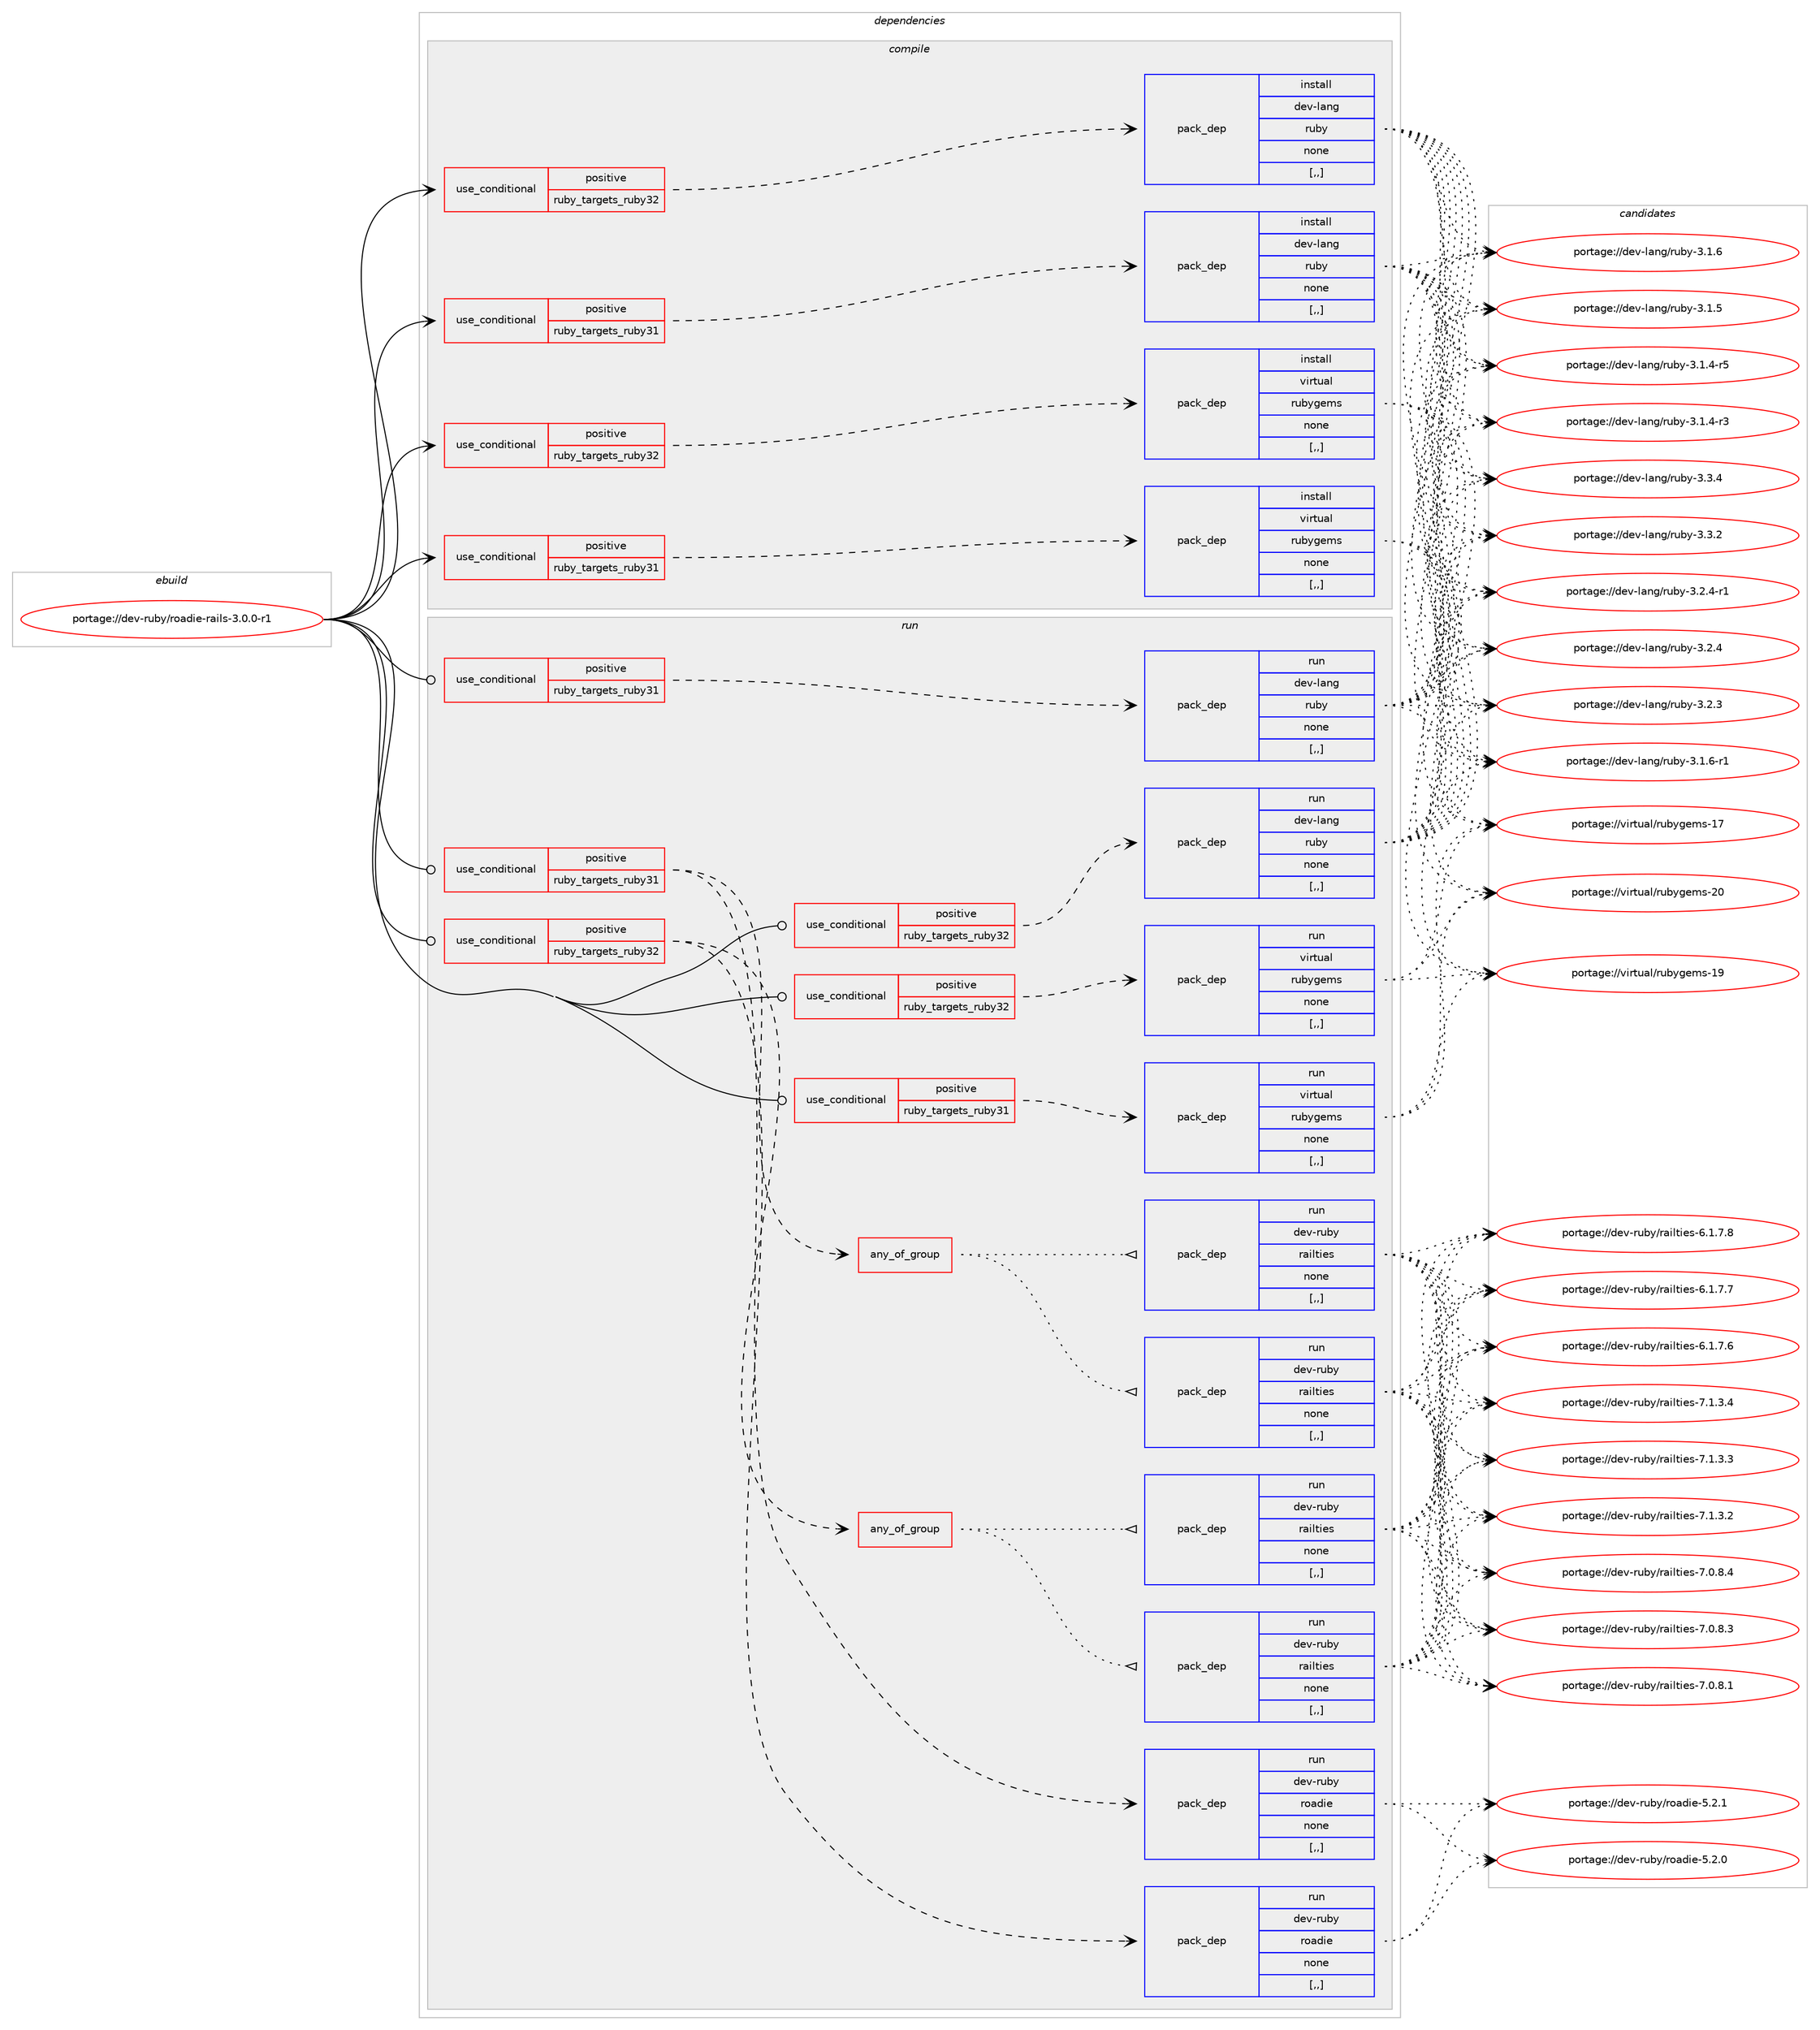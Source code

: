 digraph prolog {

# *************
# Graph options
# *************

newrank=true;
concentrate=true;
compound=true;
graph [rankdir=LR,fontname=Helvetica,fontsize=10,ranksep=1.5];#, ranksep=2.5, nodesep=0.2];
edge  [arrowhead=vee];
node  [fontname=Helvetica,fontsize=10];

# **********
# The ebuild
# **********

subgraph cluster_leftcol {
color=gray;
label=<<i>ebuild</i>>;
id [label="portage://dev-ruby/roadie-rails-3.0.0-r1", color=red, width=4, href="../dev-ruby/roadie-rails-3.0.0-r1.svg"];
}

# ****************
# The dependencies
# ****************

subgraph cluster_midcol {
color=gray;
label=<<i>dependencies</i>>;
subgraph cluster_compile {
fillcolor="#eeeeee";
style=filled;
label=<<i>compile</i>>;
subgraph cond54566 {
dependency198627 [label=<<TABLE BORDER="0" CELLBORDER="1" CELLSPACING="0" CELLPADDING="4"><TR><TD ROWSPAN="3" CELLPADDING="10">use_conditional</TD></TR><TR><TD>positive</TD></TR><TR><TD>ruby_targets_ruby31</TD></TR></TABLE>>, shape=none, color=red];
subgraph pack142695 {
dependency198628 [label=<<TABLE BORDER="0" CELLBORDER="1" CELLSPACING="0" CELLPADDING="4" WIDTH="220"><TR><TD ROWSPAN="6" CELLPADDING="30">pack_dep</TD></TR><TR><TD WIDTH="110">install</TD></TR><TR><TD>dev-lang</TD></TR><TR><TD>ruby</TD></TR><TR><TD>none</TD></TR><TR><TD>[,,]</TD></TR></TABLE>>, shape=none, color=blue];
}
dependency198627:e -> dependency198628:w [weight=20,style="dashed",arrowhead="vee"];
}
id:e -> dependency198627:w [weight=20,style="solid",arrowhead="vee"];
subgraph cond54567 {
dependency198629 [label=<<TABLE BORDER="0" CELLBORDER="1" CELLSPACING="0" CELLPADDING="4"><TR><TD ROWSPAN="3" CELLPADDING="10">use_conditional</TD></TR><TR><TD>positive</TD></TR><TR><TD>ruby_targets_ruby31</TD></TR></TABLE>>, shape=none, color=red];
subgraph pack142696 {
dependency198630 [label=<<TABLE BORDER="0" CELLBORDER="1" CELLSPACING="0" CELLPADDING="4" WIDTH="220"><TR><TD ROWSPAN="6" CELLPADDING="30">pack_dep</TD></TR><TR><TD WIDTH="110">install</TD></TR><TR><TD>virtual</TD></TR><TR><TD>rubygems</TD></TR><TR><TD>none</TD></TR><TR><TD>[,,]</TD></TR></TABLE>>, shape=none, color=blue];
}
dependency198629:e -> dependency198630:w [weight=20,style="dashed",arrowhead="vee"];
}
id:e -> dependency198629:w [weight=20,style="solid",arrowhead="vee"];
subgraph cond54568 {
dependency198631 [label=<<TABLE BORDER="0" CELLBORDER="1" CELLSPACING="0" CELLPADDING="4"><TR><TD ROWSPAN="3" CELLPADDING="10">use_conditional</TD></TR><TR><TD>positive</TD></TR><TR><TD>ruby_targets_ruby32</TD></TR></TABLE>>, shape=none, color=red];
subgraph pack142697 {
dependency198632 [label=<<TABLE BORDER="0" CELLBORDER="1" CELLSPACING="0" CELLPADDING="4" WIDTH="220"><TR><TD ROWSPAN="6" CELLPADDING="30">pack_dep</TD></TR><TR><TD WIDTH="110">install</TD></TR><TR><TD>dev-lang</TD></TR><TR><TD>ruby</TD></TR><TR><TD>none</TD></TR><TR><TD>[,,]</TD></TR></TABLE>>, shape=none, color=blue];
}
dependency198631:e -> dependency198632:w [weight=20,style="dashed",arrowhead="vee"];
}
id:e -> dependency198631:w [weight=20,style="solid",arrowhead="vee"];
subgraph cond54569 {
dependency198633 [label=<<TABLE BORDER="0" CELLBORDER="1" CELLSPACING="0" CELLPADDING="4"><TR><TD ROWSPAN="3" CELLPADDING="10">use_conditional</TD></TR><TR><TD>positive</TD></TR><TR><TD>ruby_targets_ruby32</TD></TR></TABLE>>, shape=none, color=red];
subgraph pack142698 {
dependency198634 [label=<<TABLE BORDER="0" CELLBORDER="1" CELLSPACING="0" CELLPADDING="4" WIDTH="220"><TR><TD ROWSPAN="6" CELLPADDING="30">pack_dep</TD></TR><TR><TD WIDTH="110">install</TD></TR><TR><TD>virtual</TD></TR><TR><TD>rubygems</TD></TR><TR><TD>none</TD></TR><TR><TD>[,,]</TD></TR></TABLE>>, shape=none, color=blue];
}
dependency198633:e -> dependency198634:w [weight=20,style="dashed",arrowhead="vee"];
}
id:e -> dependency198633:w [weight=20,style="solid",arrowhead="vee"];
}
subgraph cluster_compileandrun {
fillcolor="#eeeeee";
style=filled;
label=<<i>compile and run</i>>;
}
subgraph cluster_run {
fillcolor="#eeeeee";
style=filled;
label=<<i>run</i>>;
subgraph cond54570 {
dependency198635 [label=<<TABLE BORDER="0" CELLBORDER="1" CELLSPACING="0" CELLPADDING="4"><TR><TD ROWSPAN="3" CELLPADDING="10">use_conditional</TD></TR><TR><TD>positive</TD></TR><TR><TD>ruby_targets_ruby31</TD></TR></TABLE>>, shape=none, color=red];
subgraph pack142699 {
dependency198636 [label=<<TABLE BORDER="0" CELLBORDER="1" CELLSPACING="0" CELLPADDING="4" WIDTH="220"><TR><TD ROWSPAN="6" CELLPADDING="30">pack_dep</TD></TR><TR><TD WIDTH="110">run</TD></TR><TR><TD>dev-lang</TD></TR><TR><TD>ruby</TD></TR><TR><TD>none</TD></TR><TR><TD>[,,]</TD></TR></TABLE>>, shape=none, color=blue];
}
dependency198635:e -> dependency198636:w [weight=20,style="dashed",arrowhead="vee"];
}
id:e -> dependency198635:w [weight=20,style="solid",arrowhead="odot"];
subgraph cond54571 {
dependency198637 [label=<<TABLE BORDER="0" CELLBORDER="1" CELLSPACING="0" CELLPADDING="4"><TR><TD ROWSPAN="3" CELLPADDING="10">use_conditional</TD></TR><TR><TD>positive</TD></TR><TR><TD>ruby_targets_ruby31</TD></TR></TABLE>>, shape=none, color=red];
subgraph pack142700 {
dependency198638 [label=<<TABLE BORDER="0" CELLBORDER="1" CELLSPACING="0" CELLPADDING="4" WIDTH="220"><TR><TD ROWSPAN="6" CELLPADDING="30">pack_dep</TD></TR><TR><TD WIDTH="110">run</TD></TR><TR><TD>dev-ruby</TD></TR><TR><TD>roadie</TD></TR><TR><TD>none</TD></TR><TR><TD>[,,]</TD></TR></TABLE>>, shape=none, color=blue];
}
dependency198637:e -> dependency198638:w [weight=20,style="dashed",arrowhead="vee"];
subgraph any1216 {
dependency198639 [label=<<TABLE BORDER="0" CELLBORDER="1" CELLSPACING="0" CELLPADDING="4"><TR><TD CELLPADDING="10">any_of_group</TD></TR></TABLE>>, shape=none, color=red];subgraph pack142701 {
dependency198640 [label=<<TABLE BORDER="0" CELLBORDER="1" CELLSPACING="0" CELLPADDING="4" WIDTH="220"><TR><TD ROWSPAN="6" CELLPADDING="30">pack_dep</TD></TR><TR><TD WIDTH="110">run</TD></TR><TR><TD>dev-ruby</TD></TR><TR><TD>railties</TD></TR><TR><TD>none</TD></TR><TR><TD>[,,]</TD></TR></TABLE>>, shape=none, color=blue];
}
dependency198639:e -> dependency198640:w [weight=20,style="dotted",arrowhead="oinv"];
subgraph pack142702 {
dependency198641 [label=<<TABLE BORDER="0" CELLBORDER="1" CELLSPACING="0" CELLPADDING="4" WIDTH="220"><TR><TD ROWSPAN="6" CELLPADDING="30">pack_dep</TD></TR><TR><TD WIDTH="110">run</TD></TR><TR><TD>dev-ruby</TD></TR><TR><TD>railties</TD></TR><TR><TD>none</TD></TR><TR><TD>[,,]</TD></TR></TABLE>>, shape=none, color=blue];
}
dependency198639:e -> dependency198641:w [weight=20,style="dotted",arrowhead="oinv"];
}
dependency198637:e -> dependency198639:w [weight=20,style="dashed",arrowhead="vee"];
}
id:e -> dependency198637:w [weight=20,style="solid",arrowhead="odot"];
subgraph cond54572 {
dependency198642 [label=<<TABLE BORDER="0" CELLBORDER="1" CELLSPACING="0" CELLPADDING="4"><TR><TD ROWSPAN="3" CELLPADDING="10">use_conditional</TD></TR><TR><TD>positive</TD></TR><TR><TD>ruby_targets_ruby31</TD></TR></TABLE>>, shape=none, color=red];
subgraph pack142703 {
dependency198643 [label=<<TABLE BORDER="0" CELLBORDER="1" CELLSPACING="0" CELLPADDING="4" WIDTH="220"><TR><TD ROWSPAN="6" CELLPADDING="30">pack_dep</TD></TR><TR><TD WIDTH="110">run</TD></TR><TR><TD>virtual</TD></TR><TR><TD>rubygems</TD></TR><TR><TD>none</TD></TR><TR><TD>[,,]</TD></TR></TABLE>>, shape=none, color=blue];
}
dependency198642:e -> dependency198643:w [weight=20,style="dashed",arrowhead="vee"];
}
id:e -> dependency198642:w [weight=20,style="solid",arrowhead="odot"];
subgraph cond54573 {
dependency198644 [label=<<TABLE BORDER="0" CELLBORDER="1" CELLSPACING="0" CELLPADDING="4"><TR><TD ROWSPAN="3" CELLPADDING="10">use_conditional</TD></TR><TR><TD>positive</TD></TR><TR><TD>ruby_targets_ruby32</TD></TR></TABLE>>, shape=none, color=red];
subgraph pack142704 {
dependency198645 [label=<<TABLE BORDER="0" CELLBORDER="1" CELLSPACING="0" CELLPADDING="4" WIDTH="220"><TR><TD ROWSPAN="6" CELLPADDING="30">pack_dep</TD></TR><TR><TD WIDTH="110">run</TD></TR><TR><TD>dev-lang</TD></TR><TR><TD>ruby</TD></TR><TR><TD>none</TD></TR><TR><TD>[,,]</TD></TR></TABLE>>, shape=none, color=blue];
}
dependency198644:e -> dependency198645:w [weight=20,style="dashed",arrowhead="vee"];
}
id:e -> dependency198644:w [weight=20,style="solid",arrowhead="odot"];
subgraph cond54574 {
dependency198646 [label=<<TABLE BORDER="0" CELLBORDER="1" CELLSPACING="0" CELLPADDING="4"><TR><TD ROWSPAN="3" CELLPADDING="10">use_conditional</TD></TR><TR><TD>positive</TD></TR><TR><TD>ruby_targets_ruby32</TD></TR></TABLE>>, shape=none, color=red];
subgraph pack142705 {
dependency198647 [label=<<TABLE BORDER="0" CELLBORDER="1" CELLSPACING="0" CELLPADDING="4" WIDTH="220"><TR><TD ROWSPAN="6" CELLPADDING="30">pack_dep</TD></TR><TR><TD WIDTH="110">run</TD></TR><TR><TD>dev-ruby</TD></TR><TR><TD>roadie</TD></TR><TR><TD>none</TD></TR><TR><TD>[,,]</TD></TR></TABLE>>, shape=none, color=blue];
}
dependency198646:e -> dependency198647:w [weight=20,style="dashed",arrowhead="vee"];
subgraph any1217 {
dependency198648 [label=<<TABLE BORDER="0" CELLBORDER="1" CELLSPACING="0" CELLPADDING="4"><TR><TD CELLPADDING="10">any_of_group</TD></TR></TABLE>>, shape=none, color=red];subgraph pack142706 {
dependency198649 [label=<<TABLE BORDER="0" CELLBORDER="1" CELLSPACING="0" CELLPADDING="4" WIDTH="220"><TR><TD ROWSPAN="6" CELLPADDING="30">pack_dep</TD></TR><TR><TD WIDTH="110">run</TD></TR><TR><TD>dev-ruby</TD></TR><TR><TD>railties</TD></TR><TR><TD>none</TD></TR><TR><TD>[,,]</TD></TR></TABLE>>, shape=none, color=blue];
}
dependency198648:e -> dependency198649:w [weight=20,style="dotted",arrowhead="oinv"];
subgraph pack142707 {
dependency198650 [label=<<TABLE BORDER="0" CELLBORDER="1" CELLSPACING="0" CELLPADDING="4" WIDTH="220"><TR><TD ROWSPAN="6" CELLPADDING="30">pack_dep</TD></TR><TR><TD WIDTH="110">run</TD></TR><TR><TD>dev-ruby</TD></TR><TR><TD>railties</TD></TR><TR><TD>none</TD></TR><TR><TD>[,,]</TD></TR></TABLE>>, shape=none, color=blue];
}
dependency198648:e -> dependency198650:w [weight=20,style="dotted",arrowhead="oinv"];
}
dependency198646:e -> dependency198648:w [weight=20,style="dashed",arrowhead="vee"];
}
id:e -> dependency198646:w [weight=20,style="solid",arrowhead="odot"];
subgraph cond54575 {
dependency198651 [label=<<TABLE BORDER="0" CELLBORDER="1" CELLSPACING="0" CELLPADDING="4"><TR><TD ROWSPAN="3" CELLPADDING="10">use_conditional</TD></TR><TR><TD>positive</TD></TR><TR><TD>ruby_targets_ruby32</TD></TR></TABLE>>, shape=none, color=red];
subgraph pack142708 {
dependency198652 [label=<<TABLE BORDER="0" CELLBORDER="1" CELLSPACING="0" CELLPADDING="4" WIDTH="220"><TR><TD ROWSPAN="6" CELLPADDING="30">pack_dep</TD></TR><TR><TD WIDTH="110">run</TD></TR><TR><TD>virtual</TD></TR><TR><TD>rubygems</TD></TR><TR><TD>none</TD></TR><TR><TD>[,,]</TD></TR></TABLE>>, shape=none, color=blue];
}
dependency198651:e -> dependency198652:w [weight=20,style="dashed",arrowhead="vee"];
}
id:e -> dependency198651:w [weight=20,style="solid",arrowhead="odot"];
}
}

# **************
# The candidates
# **************

subgraph cluster_choices {
rank=same;
color=gray;
label=<<i>candidates</i>>;

subgraph choice142695 {
color=black;
nodesep=1;
choice10010111845108971101034711411798121455146514652 [label="portage://dev-lang/ruby-3.3.4", color=red, width=4,href="../dev-lang/ruby-3.3.4.svg"];
choice10010111845108971101034711411798121455146514650 [label="portage://dev-lang/ruby-3.3.2", color=red, width=4,href="../dev-lang/ruby-3.3.2.svg"];
choice100101118451089711010347114117981214551465046524511449 [label="portage://dev-lang/ruby-3.2.4-r1", color=red, width=4,href="../dev-lang/ruby-3.2.4-r1.svg"];
choice10010111845108971101034711411798121455146504652 [label="portage://dev-lang/ruby-3.2.4", color=red, width=4,href="../dev-lang/ruby-3.2.4.svg"];
choice10010111845108971101034711411798121455146504651 [label="portage://dev-lang/ruby-3.2.3", color=red, width=4,href="../dev-lang/ruby-3.2.3.svg"];
choice100101118451089711010347114117981214551464946544511449 [label="portage://dev-lang/ruby-3.1.6-r1", color=red, width=4,href="../dev-lang/ruby-3.1.6-r1.svg"];
choice10010111845108971101034711411798121455146494654 [label="portage://dev-lang/ruby-3.1.6", color=red, width=4,href="../dev-lang/ruby-3.1.6.svg"];
choice10010111845108971101034711411798121455146494653 [label="portage://dev-lang/ruby-3.1.5", color=red, width=4,href="../dev-lang/ruby-3.1.5.svg"];
choice100101118451089711010347114117981214551464946524511453 [label="portage://dev-lang/ruby-3.1.4-r5", color=red, width=4,href="../dev-lang/ruby-3.1.4-r5.svg"];
choice100101118451089711010347114117981214551464946524511451 [label="portage://dev-lang/ruby-3.1.4-r3", color=red, width=4,href="../dev-lang/ruby-3.1.4-r3.svg"];
dependency198628:e -> choice10010111845108971101034711411798121455146514652:w [style=dotted,weight="100"];
dependency198628:e -> choice10010111845108971101034711411798121455146514650:w [style=dotted,weight="100"];
dependency198628:e -> choice100101118451089711010347114117981214551465046524511449:w [style=dotted,weight="100"];
dependency198628:e -> choice10010111845108971101034711411798121455146504652:w [style=dotted,weight="100"];
dependency198628:e -> choice10010111845108971101034711411798121455146504651:w [style=dotted,weight="100"];
dependency198628:e -> choice100101118451089711010347114117981214551464946544511449:w [style=dotted,weight="100"];
dependency198628:e -> choice10010111845108971101034711411798121455146494654:w [style=dotted,weight="100"];
dependency198628:e -> choice10010111845108971101034711411798121455146494653:w [style=dotted,weight="100"];
dependency198628:e -> choice100101118451089711010347114117981214551464946524511453:w [style=dotted,weight="100"];
dependency198628:e -> choice100101118451089711010347114117981214551464946524511451:w [style=dotted,weight="100"];
}
subgraph choice142696 {
color=black;
nodesep=1;
choice118105114116117971084711411798121103101109115455048 [label="portage://virtual/rubygems-20", color=red, width=4,href="../virtual/rubygems-20.svg"];
choice118105114116117971084711411798121103101109115454957 [label="portage://virtual/rubygems-19", color=red, width=4,href="../virtual/rubygems-19.svg"];
choice118105114116117971084711411798121103101109115454955 [label="portage://virtual/rubygems-17", color=red, width=4,href="../virtual/rubygems-17.svg"];
dependency198630:e -> choice118105114116117971084711411798121103101109115455048:w [style=dotted,weight="100"];
dependency198630:e -> choice118105114116117971084711411798121103101109115454957:w [style=dotted,weight="100"];
dependency198630:e -> choice118105114116117971084711411798121103101109115454955:w [style=dotted,weight="100"];
}
subgraph choice142697 {
color=black;
nodesep=1;
choice10010111845108971101034711411798121455146514652 [label="portage://dev-lang/ruby-3.3.4", color=red, width=4,href="../dev-lang/ruby-3.3.4.svg"];
choice10010111845108971101034711411798121455146514650 [label="portage://dev-lang/ruby-3.3.2", color=red, width=4,href="../dev-lang/ruby-3.3.2.svg"];
choice100101118451089711010347114117981214551465046524511449 [label="portage://dev-lang/ruby-3.2.4-r1", color=red, width=4,href="../dev-lang/ruby-3.2.4-r1.svg"];
choice10010111845108971101034711411798121455146504652 [label="portage://dev-lang/ruby-3.2.4", color=red, width=4,href="../dev-lang/ruby-3.2.4.svg"];
choice10010111845108971101034711411798121455146504651 [label="portage://dev-lang/ruby-3.2.3", color=red, width=4,href="../dev-lang/ruby-3.2.3.svg"];
choice100101118451089711010347114117981214551464946544511449 [label="portage://dev-lang/ruby-3.1.6-r1", color=red, width=4,href="../dev-lang/ruby-3.1.6-r1.svg"];
choice10010111845108971101034711411798121455146494654 [label="portage://dev-lang/ruby-3.1.6", color=red, width=4,href="../dev-lang/ruby-3.1.6.svg"];
choice10010111845108971101034711411798121455146494653 [label="portage://dev-lang/ruby-3.1.5", color=red, width=4,href="../dev-lang/ruby-3.1.5.svg"];
choice100101118451089711010347114117981214551464946524511453 [label="portage://dev-lang/ruby-3.1.4-r5", color=red, width=4,href="../dev-lang/ruby-3.1.4-r5.svg"];
choice100101118451089711010347114117981214551464946524511451 [label="portage://dev-lang/ruby-3.1.4-r3", color=red, width=4,href="../dev-lang/ruby-3.1.4-r3.svg"];
dependency198632:e -> choice10010111845108971101034711411798121455146514652:w [style=dotted,weight="100"];
dependency198632:e -> choice10010111845108971101034711411798121455146514650:w [style=dotted,weight="100"];
dependency198632:e -> choice100101118451089711010347114117981214551465046524511449:w [style=dotted,weight="100"];
dependency198632:e -> choice10010111845108971101034711411798121455146504652:w [style=dotted,weight="100"];
dependency198632:e -> choice10010111845108971101034711411798121455146504651:w [style=dotted,weight="100"];
dependency198632:e -> choice100101118451089711010347114117981214551464946544511449:w [style=dotted,weight="100"];
dependency198632:e -> choice10010111845108971101034711411798121455146494654:w [style=dotted,weight="100"];
dependency198632:e -> choice10010111845108971101034711411798121455146494653:w [style=dotted,weight="100"];
dependency198632:e -> choice100101118451089711010347114117981214551464946524511453:w [style=dotted,weight="100"];
dependency198632:e -> choice100101118451089711010347114117981214551464946524511451:w [style=dotted,weight="100"];
}
subgraph choice142698 {
color=black;
nodesep=1;
choice118105114116117971084711411798121103101109115455048 [label="portage://virtual/rubygems-20", color=red, width=4,href="../virtual/rubygems-20.svg"];
choice118105114116117971084711411798121103101109115454957 [label="portage://virtual/rubygems-19", color=red, width=4,href="../virtual/rubygems-19.svg"];
choice118105114116117971084711411798121103101109115454955 [label="portage://virtual/rubygems-17", color=red, width=4,href="../virtual/rubygems-17.svg"];
dependency198634:e -> choice118105114116117971084711411798121103101109115455048:w [style=dotted,weight="100"];
dependency198634:e -> choice118105114116117971084711411798121103101109115454957:w [style=dotted,weight="100"];
dependency198634:e -> choice118105114116117971084711411798121103101109115454955:w [style=dotted,weight="100"];
}
subgraph choice142699 {
color=black;
nodesep=1;
choice10010111845108971101034711411798121455146514652 [label="portage://dev-lang/ruby-3.3.4", color=red, width=4,href="../dev-lang/ruby-3.3.4.svg"];
choice10010111845108971101034711411798121455146514650 [label="portage://dev-lang/ruby-3.3.2", color=red, width=4,href="../dev-lang/ruby-3.3.2.svg"];
choice100101118451089711010347114117981214551465046524511449 [label="portage://dev-lang/ruby-3.2.4-r1", color=red, width=4,href="../dev-lang/ruby-3.2.4-r1.svg"];
choice10010111845108971101034711411798121455146504652 [label="portage://dev-lang/ruby-3.2.4", color=red, width=4,href="../dev-lang/ruby-3.2.4.svg"];
choice10010111845108971101034711411798121455146504651 [label="portage://dev-lang/ruby-3.2.3", color=red, width=4,href="../dev-lang/ruby-3.2.3.svg"];
choice100101118451089711010347114117981214551464946544511449 [label="portage://dev-lang/ruby-3.1.6-r1", color=red, width=4,href="../dev-lang/ruby-3.1.6-r1.svg"];
choice10010111845108971101034711411798121455146494654 [label="portage://dev-lang/ruby-3.1.6", color=red, width=4,href="../dev-lang/ruby-3.1.6.svg"];
choice10010111845108971101034711411798121455146494653 [label="portage://dev-lang/ruby-3.1.5", color=red, width=4,href="../dev-lang/ruby-3.1.5.svg"];
choice100101118451089711010347114117981214551464946524511453 [label="portage://dev-lang/ruby-3.1.4-r5", color=red, width=4,href="../dev-lang/ruby-3.1.4-r5.svg"];
choice100101118451089711010347114117981214551464946524511451 [label="portage://dev-lang/ruby-3.1.4-r3", color=red, width=4,href="../dev-lang/ruby-3.1.4-r3.svg"];
dependency198636:e -> choice10010111845108971101034711411798121455146514652:w [style=dotted,weight="100"];
dependency198636:e -> choice10010111845108971101034711411798121455146514650:w [style=dotted,weight="100"];
dependency198636:e -> choice100101118451089711010347114117981214551465046524511449:w [style=dotted,weight="100"];
dependency198636:e -> choice10010111845108971101034711411798121455146504652:w [style=dotted,weight="100"];
dependency198636:e -> choice10010111845108971101034711411798121455146504651:w [style=dotted,weight="100"];
dependency198636:e -> choice100101118451089711010347114117981214551464946544511449:w [style=dotted,weight="100"];
dependency198636:e -> choice10010111845108971101034711411798121455146494654:w [style=dotted,weight="100"];
dependency198636:e -> choice10010111845108971101034711411798121455146494653:w [style=dotted,weight="100"];
dependency198636:e -> choice100101118451089711010347114117981214551464946524511453:w [style=dotted,weight="100"];
dependency198636:e -> choice100101118451089711010347114117981214551464946524511451:w [style=dotted,weight="100"];
}
subgraph choice142700 {
color=black;
nodesep=1;
choice10010111845114117981214711411197100105101455346504649 [label="portage://dev-ruby/roadie-5.2.1", color=red, width=4,href="../dev-ruby/roadie-5.2.1.svg"];
choice10010111845114117981214711411197100105101455346504648 [label="portage://dev-ruby/roadie-5.2.0", color=red, width=4,href="../dev-ruby/roadie-5.2.0.svg"];
dependency198638:e -> choice10010111845114117981214711411197100105101455346504649:w [style=dotted,weight="100"];
dependency198638:e -> choice10010111845114117981214711411197100105101455346504648:w [style=dotted,weight="100"];
}
subgraph choice142701 {
color=black;
nodesep=1;
choice100101118451141179812147114971051081161051011154555464946514652 [label="portage://dev-ruby/railties-7.1.3.4", color=red, width=4,href="../dev-ruby/railties-7.1.3.4.svg"];
choice100101118451141179812147114971051081161051011154555464946514651 [label="portage://dev-ruby/railties-7.1.3.3", color=red, width=4,href="../dev-ruby/railties-7.1.3.3.svg"];
choice100101118451141179812147114971051081161051011154555464946514650 [label="portage://dev-ruby/railties-7.1.3.2", color=red, width=4,href="../dev-ruby/railties-7.1.3.2.svg"];
choice100101118451141179812147114971051081161051011154555464846564652 [label="portage://dev-ruby/railties-7.0.8.4", color=red, width=4,href="../dev-ruby/railties-7.0.8.4.svg"];
choice100101118451141179812147114971051081161051011154555464846564651 [label="portage://dev-ruby/railties-7.0.8.3", color=red, width=4,href="../dev-ruby/railties-7.0.8.3.svg"];
choice100101118451141179812147114971051081161051011154555464846564649 [label="portage://dev-ruby/railties-7.0.8.1", color=red, width=4,href="../dev-ruby/railties-7.0.8.1.svg"];
choice100101118451141179812147114971051081161051011154554464946554656 [label="portage://dev-ruby/railties-6.1.7.8", color=red, width=4,href="../dev-ruby/railties-6.1.7.8.svg"];
choice100101118451141179812147114971051081161051011154554464946554655 [label="portage://dev-ruby/railties-6.1.7.7", color=red, width=4,href="../dev-ruby/railties-6.1.7.7.svg"];
choice100101118451141179812147114971051081161051011154554464946554654 [label="portage://dev-ruby/railties-6.1.7.6", color=red, width=4,href="../dev-ruby/railties-6.1.7.6.svg"];
dependency198640:e -> choice100101118451141179812147114971051081161051011154555464946514652:w [style=dotted,weight="100"];
dependency198640:e -> choice100101118451141179812147114971051081161051011154555464946514651:w [style=dotted,weight="100"];
dependency198640:e -> choice100101118451141179812147114971051081161051011154555464946514650:w [style=dotted,weight="100"];
dependency198640:e -> choice100101118451141179812147114971051081161051011154555464846564652:w [style=dotted,weight="100"];
dependency198640:e -> choice100101118451141179812147114971051081161051011154555464846564651:w [style=dotted,weight="100"];
dependency198640:e -> choice100101118451141179812147114971051081161051011154555464846564649:w [style=dotted,weight="100"];
dependency198640:e -> choice100101118451141179812147114971051081161051011154554464946554656:w [style=dotted,weight="100"];
dependency198640:e -> choice100101118451141179812147114971051081161051011154554464946554655:w [style=dotted,weight="100"];
dependency198640:e -> choice100101118451141179812147114971051081161051011154554464946554654:w [style=dotted,weight="100"];
}
subgraph choice142702 {
color=black;
nodesep=1;
choice100101118451141179812147114971051081161051011154555464946514652 [label="portage://dev-ruby/railties-7.1.3.4", color=red, width=4,href="../dev-ruby/railties-7.1.3.4.svg"];
choice100101118451141179812147114971051081161051011154555464946514651 [label="portage://dev-ruby/railties-7.1.3.3", color=red, width=4,href="../dev-ruby/railties-7.1.3.3.svg"];
choice100101118451141179812147114971051081161051011154555464946514650 [label="portage://dev-ruby/railties-7.1.3.2", color=red, width=4,href="../dev-ruby/railties-7.1.3.2.svg"];
choice100101118451141179812147114971051081161051011154555464846564652 [label="portage://dev-ruby/railties-7.0.8.4", color=red, width=4,href="../dev-ruby/railties-7.0.8.4.svg"];
choice100101118451141179812147114971051081161051011154555464846564651 [label="portage://dev-ruby/railties-7.0.8.3", color=red, width=4,href="../dev-ruby/railties-7.0.8.3.svg"];
choice100101118451141179812147114971051081161051011154555464846564649 [label="portage://dev-ruby/railties-7.0.8.1", color=red, width=4,href="../dev-ruby/railties-7.0.8.1.svg"];
choice100101118451141179812147114971051081161051011154554464946554656 [label="portage://dev-ruby/railties-6.1.7.8", color=red, width=4,href="../dev-ruby/railties-6.1.7.8.svg"];
choice100101118451141179812147114971051081161051011154554464946554655 [label="portage://dev-ruby/railties-6.1.7.7", color=red, width=4,href="../dev-ruby/railties-6.1.7.7.svg"];
choice100101118451141179812147114971051081161051011154554464946554654 [label="portage://dev-ruby/railties-6.1.7.6", color=red, width=4,href="../dev-ruby/railties-6.1.7.6.svg"];
dependency198641:e -> choice100101118451141179812147114971051081161051011154555464946514652:w [style=dotted,weight="100"];
dependency198641:e -> choice100101118451141179812147114971051081161051011154555464946514651:w [style=dotted,weight="100"];
dependency198641:e -> choice100101118451141179812147114971051081161051011154555464946514650:w [style=dotted,weight="100"];
dependency198641:e -> choice100101118451141179812147114971051081161051011154555464846564652:w [style=dotted,weight="100"];
dependency198641:e -> choice100101118451141179812147114971051081161051011154555464846564651:w [style=dotted,weight="100"];
dependency198641:e -> choice100101118451141179812147114971051081161051011154555464846564649:w [style=dotted,weight="100"];
dependency198641:e -> choice100101118451141179812147114971051081161051011154554464946554656:w [style=dotted,weight="100"];
dependency198641:e -> choice100101118451141179812147114971051081161051011154554464946554655:w [style=dotted,weight="100"];
dependency198641:e -> choice100101118451141179812147114971051081161051011154554464946554654:w [style=dotted,weight="100"];
}
subgraph choice142703 {
color=black;
nodesep=1;
choice118105114116117971084711411798121103101109115455048 [label="portage://virtual/rubygems-20", color=red, width=4,href="../virtual/rubygems-20.svg"];
choice118105114116117971084711411798121103101109115454957 [label="portage://virtual/rubygems-19", color=red, width=4,href="../virtual/rubygems-19.svg"];
choice118105114116117971084711411798121103101109115454955 [label="portage://virtual/rubygems-17", color=red, width=4,href="../virtual/rubygems-17.svg"];
dependency198643:e -> choice118105114116117971084711411798121103101109115455048:w [style=dotted,weight="100"];
dependency198643:e -> choice118105114116117971084711411798121103101109115454957:w [style=dotted,weight="100"];
dependency198643:e -> choice118105114116117971084711411798121103101109115454955:w [style=dotted,weight="100"];
}
subgraph choice142704 {
color=black;
nodesep=1;
choice10010111845108971101034711411798121455146514652 [label="portage://dev-lang/ruby-3.3.4", color=red, width=4,href="../dev-lang/ruby-3.3.4.svg"];
choice10010111845108971101034711411798121455146514650 [label="portage://dev-lang/ruby-3.3.2", color=red, width=4,href="../dev-lang/ruby-3.3.2.svg"];
choice100101118451089711010347114117981214551465046524511449 [label="portage://dev-lang/ruby-3.2.4-r1", color=red, width=4,href="../dev-lang/ruby-3.2.4-r1.svg"];
choice10010111845108971101034711411798121455146504652 [label="portage://dev-lang/ruby-3.2.4", color=red, width=4,href="../dev-lang/ruby-3.2.4.svg"];
choice10010111845108971101034711411798121455146504651 [label="portage://dev-lang/ruby-3.2.3", color=red, width=4,href="../dev-lang/ruby-3.2.3.svg"];
choice100101118451089711010347114117981214551464946544511449 [label="portage://dev-lang/ruby-3.1.6-r1", color=red, width=4,href="../dev-lang/ruby-3.1.6-r1.svg"];
choice10010111845108971101034711411798121455146494654 [label="portage://dev-lang/ruby-3.1.6", color=red, width=4,href="../dev-lang/ruby-3.1.6.svg"];
choice10010111845108971101034711411798121455146494653 [label="portage://dev-lang/ruby-3.1.5", color=red, width=4,href="../dev-lang/ruby-3.1.5.svg"];
choice100101118451089711010347114117981214551464946524511453 [label="portage://dev-lang/ruby-3.1.4-r5", color=red, width=4,href="../dev-lang/ruby-3.1.4-r5.svg"];
choice100101118451089711010347114117981214551464946524511451 [label="portage://dev-lang/ruby-3.1.4-r3", color=red, width=4,href="../dev-lang/ruby-3.1.4-r3.svg"];
dependency198645:e -> choice10010111845108971101034711411798121455146514652:w [style=dotted,weight="100"];
dependency198645:e -> choice10010111845108971101034711411798121455146514650:w [style=dotted,weight="100"];
dependency198645:e -> choice100101118451089711010347114117981214551465046524511449:w [style=dotted,weight="100"];
dependency198645:e -> choice10010111845108971101034711411798121455146504652:w [style=dotted,weight="100"];
dependency198645:e -> choice10010111845108971101034711411798121455146504651:w [style=dotted,weight="100"];
dependency198645:e -> choice100101118451089711010347114117981214551464946544511449:w [style=dotted,weight="100"];
dependency198645:e -> choice10010111845108971101034711411798121455146494654:w [style=dotted,weight="100"];
dependency198645:e -> choice10010111845108971101034711411798121455146494653:w [style=dotted,weight="100"];
dependency198645:e -> choice100101118451089711010347114117981214551464946524511453:w [style=dotted,weight="100"];
dependency198645:e -> choice100101118451089711010347114117981214551464946524511451:w [style=dotted,weight="100"];
}
subgraph choice142705 {
color=black;
nodesep=1;
choice10010111845114117981214711411197100105101455346504649 [label="portage://dev-ruby/roadie-5.2.1", color=red, width=4,href="../dev-ruby/roadie-5.2.1.svg"];
choice10010111845114117981214711411197100105101455346504648 [label="portage://dev-ruby/roadie-5.2.0", color=red, width=4,href="../dev-ruby/roadie-5.2.0.svg"];
dependency198647:e -> choice10010111845114117981214711411197100105101455346504649:w [style=dotted,weight="100"];
dependency198647:e -> choice10010111845114117981214711411197100105101455346504648:w [style=dotted,weight="100"];
}
subgraph choice142706 {
color=black;
nodesep=1;
choice100101118451141179812147114971051081161051011154555464946514652 [label="portage://dev-ruby/railties-7.1.3.4", color=red, width=4,href="../dev-ruby/railties-7.1.3.4.svg"];
choice100101118451141179812147114971051081161051011154555464946514651 [label="portage://dev-ruby/railties-7.1.3.3", color=red, width=4,href="../dev-ruby/railties-7.1.3.3.svg"];
choice100101118451141179812147114971051081161051011154555464946514650 [label="portage://dev-ruby/railties-7.1.3.2", color=red, width=4,href="../dev-ruby/railties-7.1.3.2.svg"];
choice100101118451141179812147114971051081161051011154555464846564652 [label="portage://dev-ruby/railties-7.0.8.4", color=red, width=4,href="../dev-ruby/railties-7.0.8.4.svg"];
choice100101118451141179812147114971051081161051011154555464846564651 [label="portage://dev-ruby/railties-7.0.8.3", color=red, width=4,href="../dev-ruby/railties-7.0.8.3.svg"];
choice100101118451141179812147114971051081161051011154555464846564649 [label="portage://dev-ruby/railties-7.0.8.1", color=red, width=4,href="../dev-ruby/railties-7.0.8.1.svg"];
choice100101118451141179812147114971051081161051011154554464946554656 [label="portage://dev-ruby/railties-6.1.7.8", color=red, width=4,href="../dev-ruby/railties-6.1.7.8.svg"];
choice100101118451141179812147114971051081161051011154554464946554655 [label="portage://dev-ruby/railties-6.1.7.7", color=red, width=4,href="../dev-ruby/railties-6.1.7.7.svg"];
choice100101118451141179812147114971051081161051011154554464946554654 [label="portage://dev-ruby/railties-6.1.7.6", color=red, width=4,href="../dev-ruby/railties-6.1.7.6.svg"];
dependency198649:e -> choice100101118451141179812147114971051081161051011154555464946514652:w [style=dotted,weight="100"];
dependency198649:e -> choice100101118451141179812147114971051081161051011154555464946514651:w [style=dotted,weight="100"];
dependency198649:e -> choice100101118451141179812147114971051081161051011154555464946514650:w [style=dotted,weight="100"];
dependency198649:e -> choice100101118451141179812147114971051081161051011154555464846564652:w [style=dotted,weight="100"];
dependency198649:e -> choice100101118451141179812147114971051081161051011154555464846564651:w [style=dotted,weight="100"];
dependency198649:e -> choice100101118451141179812147114971051081161051011154555464846564649:w [style=dotted,weight="100"];
dependency198649:e -> choice100101118451141179812147114971051081161051011154554464946554656:w [style=dotted,weight="100"];
dependency198649:e -> choice100101118451141179812147114971051081161051011154554464946554655:w [style=dotted,weight="100"];
dependency198649:e -> choice100101118451141179812147114971051081161051011154554464946554654:w [style=dotted,weight="100"];
}
subgraph choice142707 {
color=black;
nodesep=1;
choice100101118451141179812147114971051081161051011154555464946514652 [label="portage://dev-ruby/railties-7.1.3.4", color=red, width=4,href="../dev-ruby/railties-7.1.3.4.svg"];
choice100101118451141179812147114971051081161051011154555464946514651 [label="portage://dev-ruby/railties-7.1.3.3", color=red, width=4,href="../dev-ruby/railties-7.1.3.3.svg"];
choice100101118451141179812147114971051081161051011154555464946514650 [label="portage://dev-ruby/railties-7.1.3.2", color=red, width=4,href="../dev-ruby/railties-7.1.3.2.svg"];
choice100101118451141179812147114971051081161051011154555464846564652 [label="portage://dev-ruby/railties-7.0.8.4", color=red, width=4,href="../dev-ruby/railties-7.0.8.4.svg"];
choice100101118451141179812147114971051081161051011154555464846564651 [label="portage://dev-ruby/railties-7.0.8.3", color=red, width=4,href="../dev-ruby/railties-7.0.8.3.svg"];
choice100101118451141179812147114971051081161051011154555464846564649 [label="portage://dev-ruby/railties-7.0.8.1", color=red, width=4,href="../dev-ruby/railties-7.0.8.1.svg"];
choice100101118451141179812147114971051081161051011154554464946554656 [label="portage://dev-ruby/railties-6.1.7.8", color=red, width=4,href="../dev-ruby/railties-6.1.7.8.svg"];
choice100101118451141179812147114971051081161051011154554464946554655 [label="portage://dev-ruby/railties-6.1.7.7", color=red, width=4,href="../dev-ruby/railties-6.1.7.7.svg"];
choice100101118451141179812147114971051081161051011154554464946554654 [label="portage://dev-ruby/railties-6.1.7.6", color=red, width=4,href="../dev-ruby/railties-6.1.7.6.svg"];
dependency198650:e -> choice100101118451141179812147114971051081161051011154555464946514652:w [style=dotted,weight="100"];
dependency198650:e -> choice100101118451141179812147114971051081161051011154555464946514651:w [style=dotted,weight="100"];
dependency198650:e -> choice100101118451141179812147114971051081161051011154555464946514650:w [style=dotted,weight="100"];
dependency198650:e -> choice100101118451141179812147114971051081161051011154555464846564652:w [style=dotted,weight="100"];
dependency198650:e -> choice100101118451141179812147114971051081161051011154555464846564651:w [style=dotted,weight="100"];
dependency198650:e -> choice100101118451141179812147114971051081161051011154555464846564649:w [style=dotted,weight="100"];
dependency198650:e -> choice100101118451141179812147114971051081161051011154554464946554656:w [style=dotted,weight="100"];
dependency198650:e -> choice100101118451141179812147114971051081161051011154554464946554655:w [style=dotted,weight="100"];
dependency198650:e -> choice100101118451141179812147114971051081161051011154554464946554654:w [style=dotted,weight="100"];
}
subgraph choice142708 {
color=black;
nodesep=1;
choice118105114116117971084711411798121103101109115455048 [label="portage://virtual/rubygems-20", color=red, width=4,href="../virtual/rubygems-20.svg"];
choice118105114116117971084711411798121103101109115454957 [label="portage://virtual/rubygems-19", color=red, width=4,href="../virtual/rubygems-19.svg"];
choice118105114116117971084711411798121103101109115454955 [label="portage://virtual/rubygems-17", color=red, width=4,href="../virtual/rubygems-17.svg"];
dependency198652:e -> choice118105114116117971084711411798121103101109115455048:w [style=dotted,weight="100"];
dependency198652:e -> choice118105114116117971084711411798121103101109115454957:w [style=dotted,weight="100"];
dependency198652:e -> choice118105114116117971084711411798121103101109115454955:w [style=dotted,weight="100"];
}
}

}
